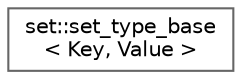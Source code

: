 digraph "类继承关系图"
{
 // LATEX_PDF_SIZE
  bgcolor="transparent";
  edge [fontname=Helvetica,fontsize=10,labelfontname=Helvetica,labelfontsize=10];
  node [fontname=Helvetica,fontsize=10,shape=box,height=0.2,width=0.4];
  rankdir="LR";
  Node0 [id="Node000000",label="set::set_type_base\l\< Key, Value \>",height=0.2,width=0.4,color="grey40", fillcolor="white", style="filled",URL="$structset_1_1set__type__base.html",tooltip=" "];
}
